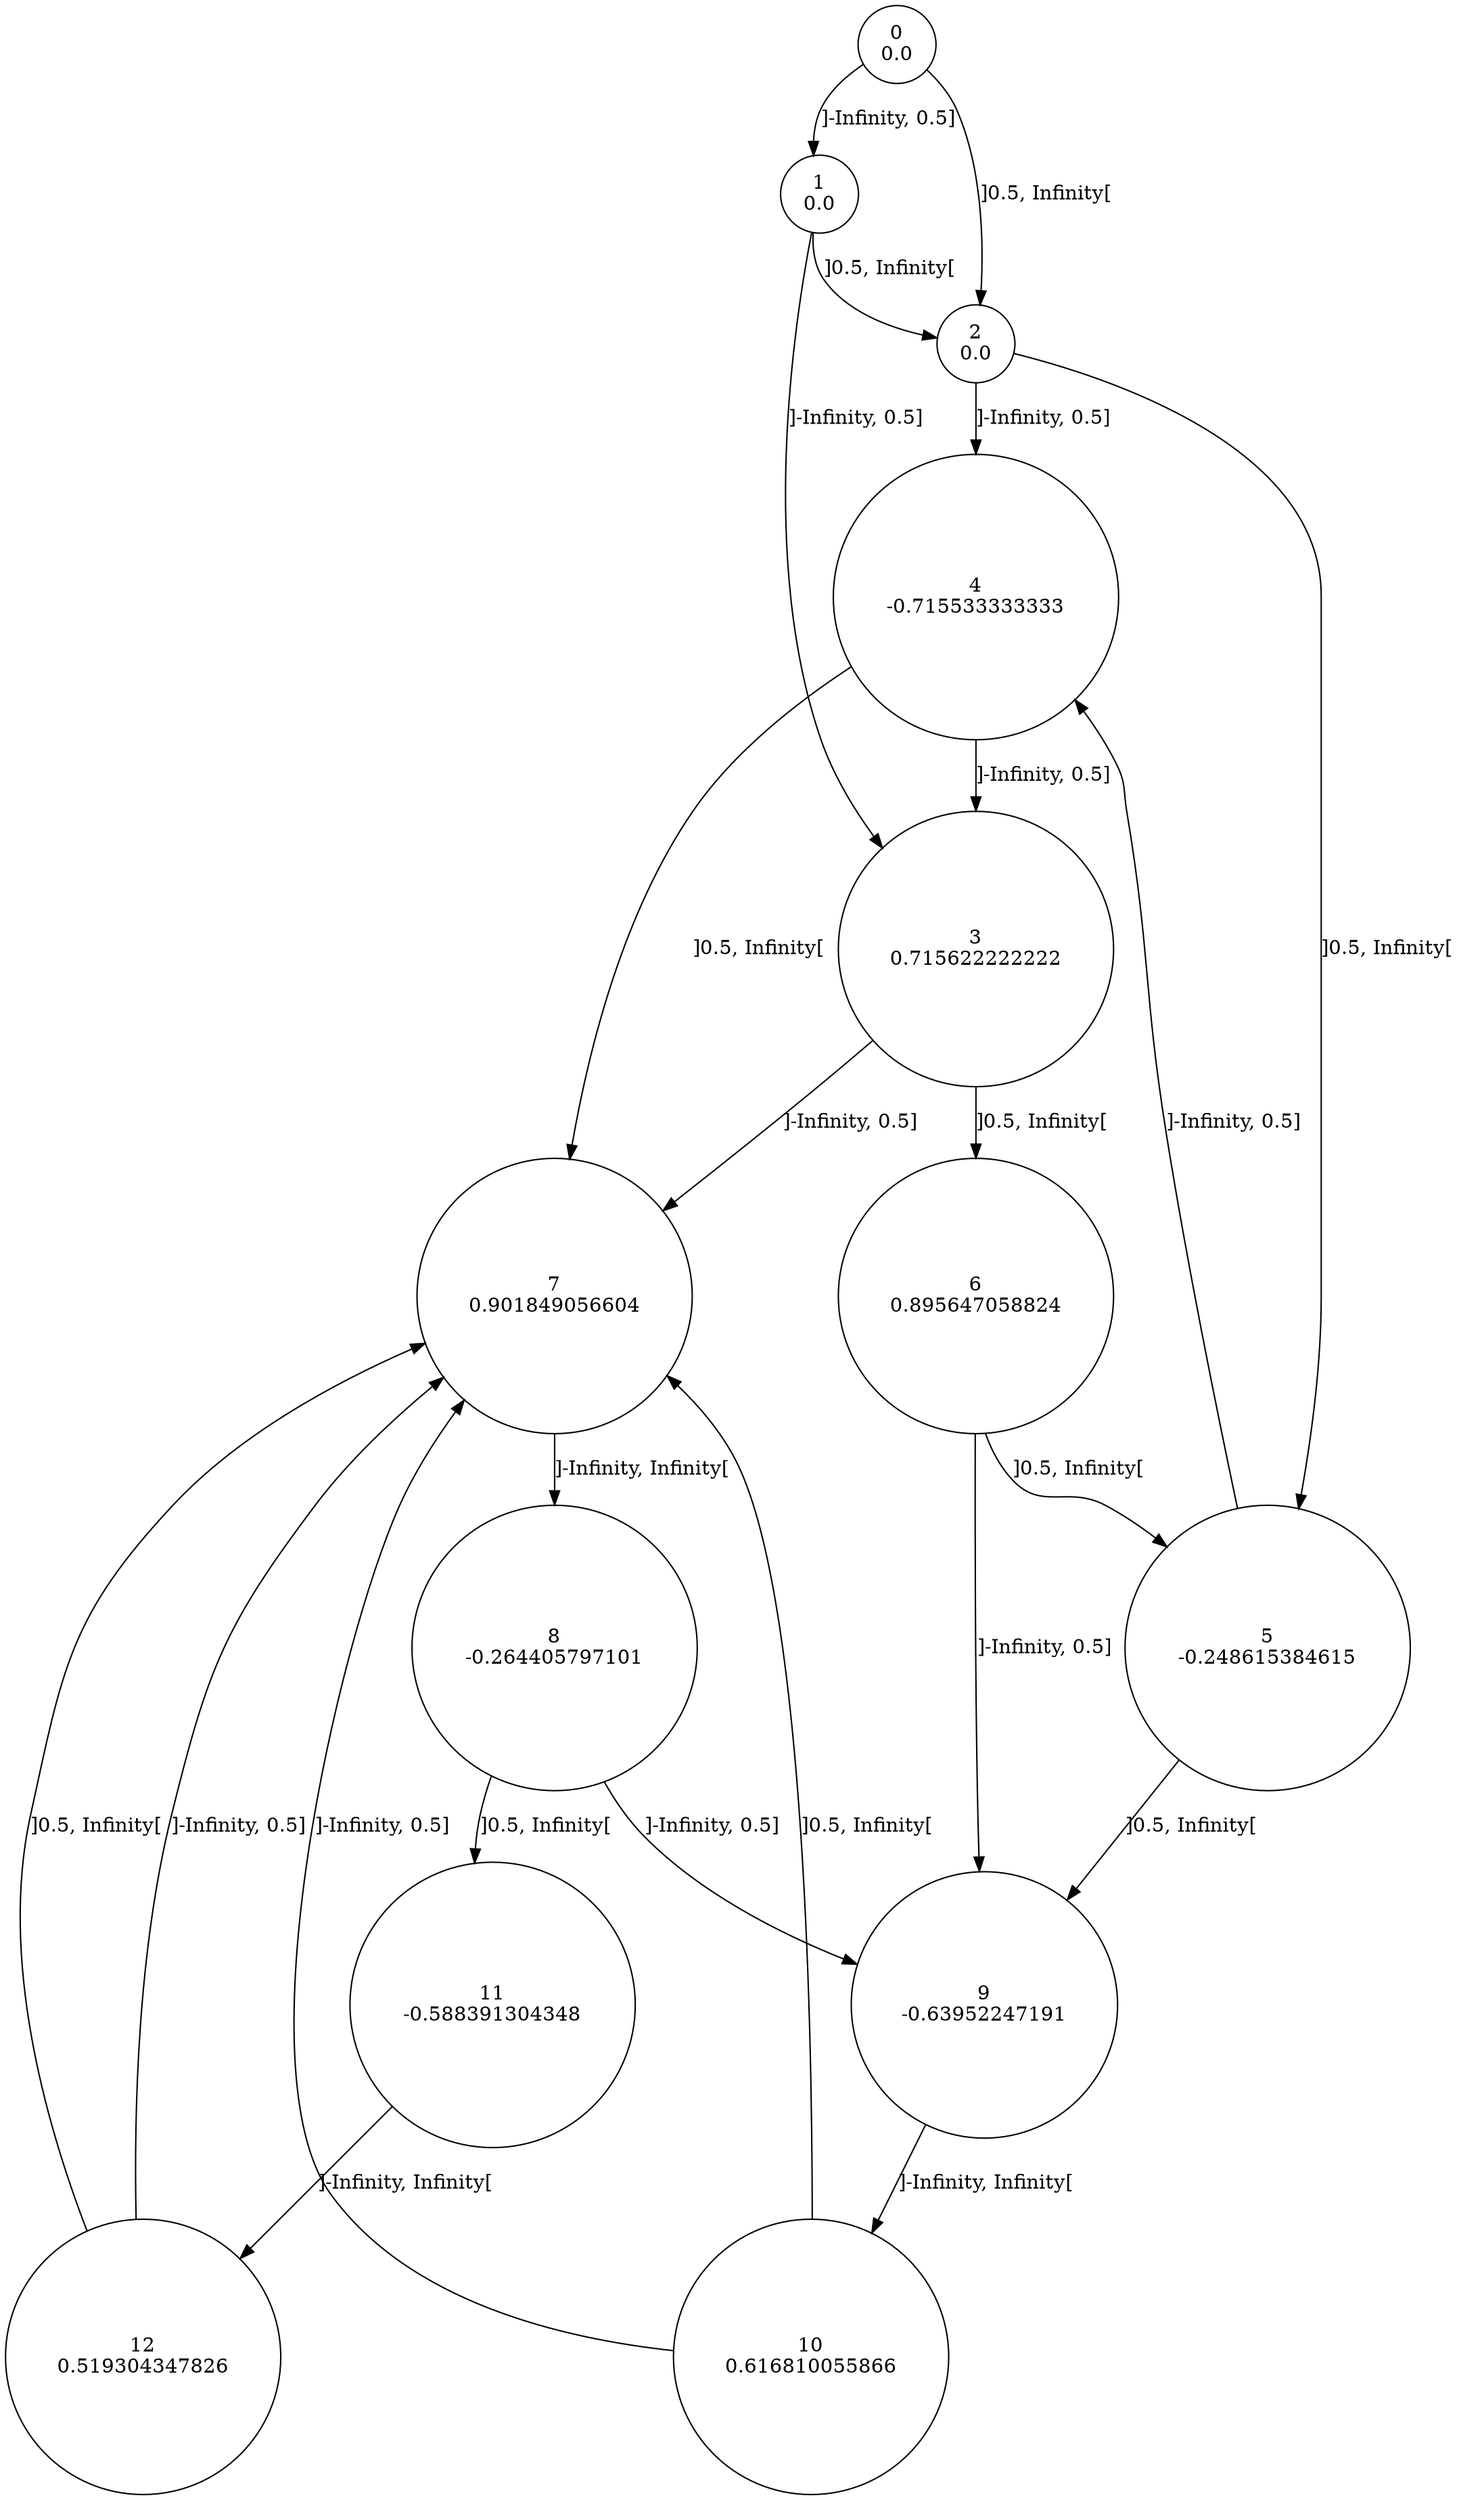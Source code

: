 digraph a {
0 [shape=circle, label="0\n0.0"];
	0 -> 1 [label="]-Infinity, 0.5]"];
	0 -> 2 [label="]0.5, Infinity["];
1 [shape=circle, label="1\n0.0"];
	1 -> 3 [label="]-Infinity, 0.5]"];
	1 -> 2 [label="]0.5, Infinity["];
2 [shape=circle, label="2\n0.0"];
	2 -> 4 [label="]-Infinity, 0.5]"];
	2 -> 5 [label="]0.5, Infinity["];
3 [shape=circle, label="3\n0.715622222222"];
	3 -> 7 [label="]-Infinity, 0.5]"];
	3 -> 6 [label="]0.5, Infinity["];
4 [shape=circle, label="4\n-0.715533333333"];
	4 -> 3 [label="]-Infinity, 0.5]"];
	4 -> 7 [label="]0.5, Infinity["];
5 [shape=circle, label="5\n-0.248615384615"];
	5 -> 4 [label="]-Infinity, 0.5]"];
	5 -> 9 [label="]0.5, Infinity["];
6 [shape=circle, label="6\n0.895647058824"];
	6 -> 9 [label="]-Infinity, 0.5]"];
	6 -> 5 [label="]0.5, Infinity["];
7 [shape=circle, label="7\n0.901849056604"];
	7 -> 8 [label="]-Infinity, Infinity["];
8 [shape=circle, label="8\n-0.264405797101"];
	8 -> 9 [label="]-Infinity, 0.5]"];
	8 -> 11 [label="]0.5, Infinity["];
9 [shape=circle, label="9\n-0.63952247191"];
	9 -> 10 [label="]-Infinity, Infinity["];
10 [shape=circle, label="10\n0.616810055866"];
	10 -> 7 [label="]-Infinity, 0.5]"];
	10 -> 7 [label="]0.5, Infinity["];
11 [shape=circle, label="11\n-0.588391304348"];
	11 -> 12 [label="]-Infinity, Infinity["];
12 [shape=circle, label="12\n0.519304347826"];
	12 -> 7 [label="]-Infinity, 0.5]"];
	12 -> 7 [label="]0.5, Infinity["];
}